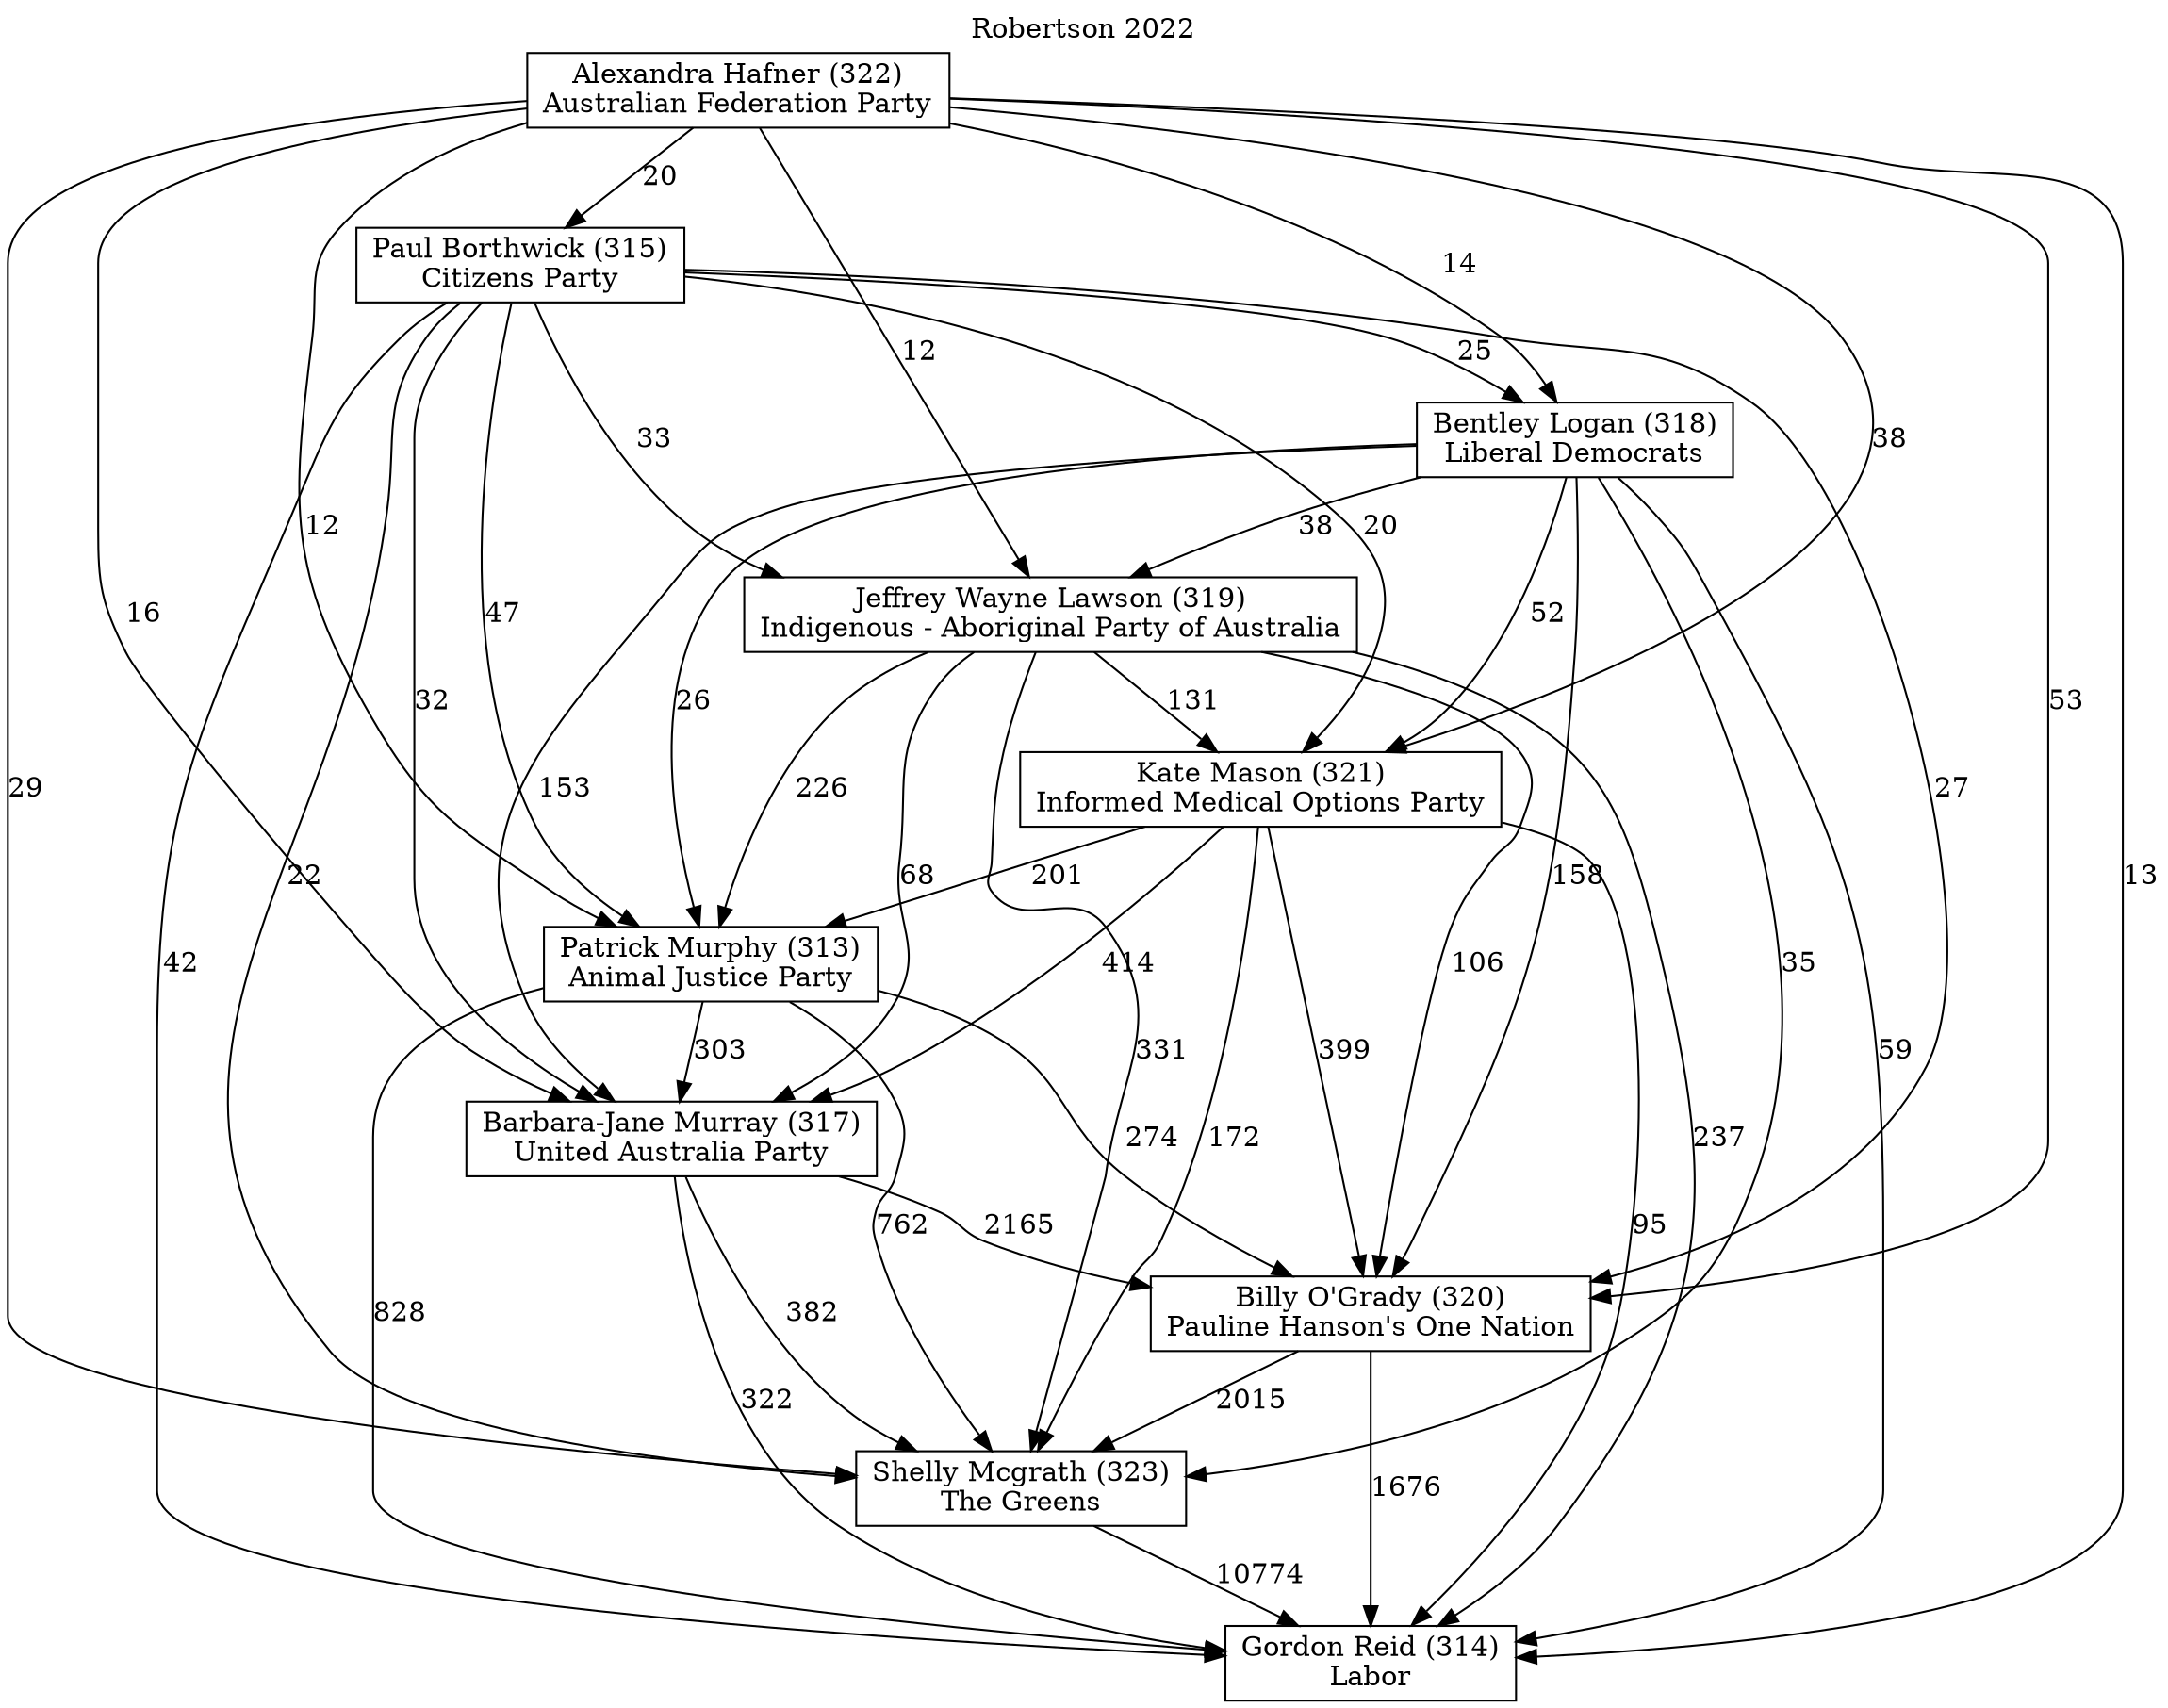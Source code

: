 // House preference flow
digraph "Gordon Reid (314)_Robertson_2022" {
	graph [label="Robertson 2022" labelloc=t mclimit=10]
	node [shape=box]
	"Paul Borthwick (315)" [label="Paul Borthwick (315)
Citizens Party"]
	"Billy O'Grady (320)" [label="Billy O'Grady (320)
Pauline Hanson's One Nation"]
	"Alexandra Hafner (322)" [label="Alexandra Hafner (322)
Australian Federation Party"]
	"Patrick Murphy (313)" [label="Patrick Murphy (313)
Animal Justice Party"]
	"Jeffrey Wayne Lawson (319)" [label="Jeffrey Wayne Lawson (319)
Indigenous - Aboriginal Party of Australia"]
	"Barbara-Jane Murray (317)" [label="Barbara-Jane Murray (317)
United Australia Party"]
	"Kate Mason (321)" [label="Kate Mason (321)
Informed Medical Options Party"]
	"Bentley Logan (318)" [label="Bentley Logan (318)
Liberal Democrats"]
	"Shelly Mcgrath (323)" [label="Shelly Mcgrath (323)
The Greens"]
	"Gordon Reid (314)" [label="Gordon Reid (314)
Labor"]
	"Billy O'Grady (320)" -> "Gordon Reid (314)" [label=1676]
	"Billy O'Grady (320)" -> "Shelly Mcgrath (323)" [label=2015]
	"Alexandra Hafner (322)" -> "Bentley Logan (318)" [label=14]
	"Jeffrey Wayne Lawson (319)" -> "Billy O'Grady (320)" [label=106]
	"Kate Mason (321)" -> "Shelly Mcgrath (323)" [label=172]
	"Bentley Logan (318)" -> "Patrick Murphy (313)" [label=26]
	"Patrick Murphy (313)" -> "Billy O'Grady (320)" [label=274]
	"Paul Borthwick (315)" -> "Jeffrey Wayne Lawson (319)" [label=33]
	"Alexandra Hafner (322)" -> "Gordon Reid (314)" [label=13]
	"Jeffrey Wayne Lawson (319)" -> "Barbara-Jane Murray (317)" [label=68]
	"Jeffrey Wayne Lawson (319)" -> "Shelly Mcgrath (323)" [label=331]
	"Paul Borthwick (315)" -> "Barbara-Jane Murray (317)" [label=32]
	"Alexandra Hafner (322)" -> "Patrick Murphy (313)" [label=12]
	"Paul Borthwick (315)" -> "Patrick Murphy (313)" [label=47]
	"Alexandra Hafner (322)" -> "Shelly Mcgrath (323)" [label=29]
	"Bentley Logan (318)" -> "Kate Mason (321)" [label=52]
	"Bentley Logan (318)" -> "Billy O'Grady (320)" [label=158]
	"Paul Borthwick (315)" -> "Billy O'Grady (320)" [label=27]
	"Paul Borthwick (315)" -> "Shelly Mcgrath (323)" [label=22]
	"Patrick Murphy (313)" -> "Gordon Reid (314)" [label=828]
	"Kate Mason (321)" -> "Patrick Murphy (313)" [label=201]
	"Alexandra Hafner (322)" -> "Billy O'Grady (320)" [label=53]
	"Kate Mason (321)" -> "Barbara-Jane Murray (317)" [label=414]
	"Paul Borthwick (315)" -> "Gordon Reid (314)" [label=42]
	"Jeffrey Wayne Lawson (319)" -> "Patrick Murphy (313)" [label=226]
	"Paul Borthwick (315)" -> "Kate Mason (321)" [label=20]
	"Paul Borthwick (315)" -> "Bentley Logan (318)" [label=25]
	"Barbara-Jane Murray (317)" -> "Shelly Mcgrath (323)" [label=382]
	"Alexandra Hafner (322)" -> "Paul Borthwick (315)" [label=20]
	"Kate Mason (321)" -> "Billy O'Grady (320)" [label=399]
	"Bentley Logan (318)" -> "Gordon Reid (314)" [label=59]
	"Barbara-Jane Murray (317)" -> "Gordon Reid (314)" [label=322]
	"Bentley Logan (318)" -> "Barbara-Jane Murray (317)" [label=153]
	"Alexandra Hafner (322)" -> "Kate Mason (321)" [label=38]
	"Jeffrey Wayne Lawson (319)" -> "Gordon Reid (314)" [label=237]
	"Bentley Logan (318)" -> "Shelly Mcgrath (323)" [label=35]
	"Jeffrey Wayne Lawson (319)" -> "Kate Mason (321)" [label=131]
	"Bentley Logan (318)" -> "Jeffrey Wayne Lawson (319)" [label=38]
	"Kate Mason (321)" -> "Gordon Reid (314)" [label=95]
	"Barbara-Jane Murray (317)" -> "Billy O'Grady (320)" [label=2165]
	"Patrick Murphy (313)" -> "Shelly Mcgrath (323)" [label=762]
	"Shelly Mcgrath (323)" -> "Gordon Reid (314)" [label=10774]
	"Alexandra Hafner (322)" -> "Jeffrey Wayne Lawson (319)" [label=12]
	"Alexandra Hafner (322)" -> "Barbara-Jane Murray (317)" [label=16]
	"Patrick Murphy (313)" -> "Barbara-Jane Murray (317)" [label=303]
}
